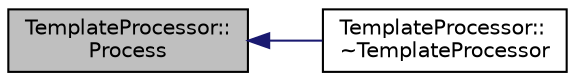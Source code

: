 digraph "TemplateProcessor::Process"
{
  edge [fontname="Helvetica",fontsize="10",labelfontname="Helvetica",labelfontsize="10"];
  node [fontname="Helvetica",fontsize="10",shape=record];
  rankdir="LR";
  Node1 [label="TemplateProcessor::\lProcess",height=0.2,width=0.4,color="black", fillcolor="grey75", style="filled", fontcolor="black"];
  Node1 -> Node2 [dir="back",color="midnightblue",fontsize="10",style="solid",fontname="Helvetica"];
  Node2 [label="TemplateProcessor::\l~TemplateProcessor",height=0.2,width=0.4,color="black", fillcolor="white", style="filled",URL="$da/dfe/class_template_processor.html#a93cedd7c190470f8fb23bcd6b62689ae"];
}
